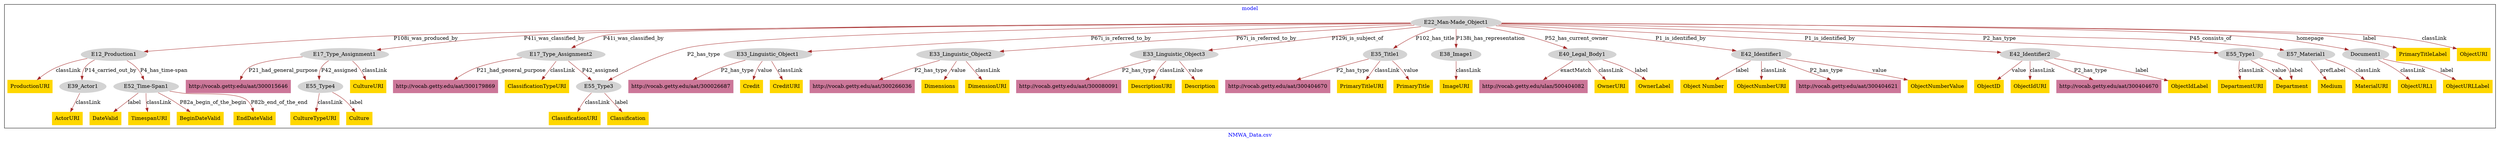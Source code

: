 digraph n0 {
fontcolor="blue"
remincross="true"
label="NMWA_Data.csv"
subgraph cluster {
label="model"
n2[style="filled",color="white",fillcolor="lightgray",label="E12_Production1"];
n3[style="filled",color="white",fillcolor="lightgray",label="E39_Actor1"];
n4[style="filled",color="white",fillcolor="lightgray",label="E52_Time-Span1"];
n5[style="filled",color="white",fillcolor="lightgray",label="E17_Type_Assignment1"];
n6[style="filled",color="white",fillcolor="lightgray",label="E55_Type4"];
n7[style="filled",color="white",fillcolor="lightgray",label="E17_Type_Assignment2"];
n8[style="filled",color="white",fillcolor="lightgray",label="E55_Type3"];
n9[style="filled",color="white",fillcolor="lightgray",label="E22_Man-Made_Object1"];
n10[style="filled",color="white",fillcolor="lightgray",label="E33_Linguistic_Object1"];
n11[style="filled",color="white",fillcolor="lightgray",label="E33_Linguistic_Object2"];
n12[style="filled",color="white",fillcolor="lightgray",label="E33_Linguistic_Object3"];
n13[style="filled",color="white",fillcolor="lightgray",label="E35_Title1"];
n14[style="filled",color="white",fillcolor="lightgray",label="E38_Image1"];
n15[style="filled",color="white",fillcolor="lightgray",label="E40_Legal_Body1"];
n16[style="filled",color="white",fillcolor="lightgray",label="E42_Identifier1"];
n17[style="filled",color="white",fillcolor="lightgray",label="E42_Identifier2"];
n18[style="filled",color="white",fillcolor="lightgray",label="E55_Type1"];
n19[style="filled",color="white",fillcolor="lightgray",label="E57_Material1"];
n20[style="filled",color="white",fillcolor="lightgray",label="Document1"];
n21[shape="plaintext",style="filled",fillcolor="gold",label="EndDateValid"];
n22[shape="plaintext",style="filled",fillcolor="gold",label="Department"];
n23[shape="plaintext",style="filled",fillcolor="gold",label="Classification"];
n24[shape="plaintext",style="filled",fillcolor="gold",label="Culture"];
n25[shape="plaintext",style="filled",fillcolor="gold",label="DateValid"];
n26[shape="plaintext",style="filled",fillcolor="gold",label="ObjectNumberValue"];
n27[shape="plaintext",style="filled",fillcolor="gold",label="TimespanURI"];
n28[shape="plaintext",style="filled",fillcolor="gold",label="Object Number"];
n29[shape="plaintext",style="filled",fillcolor="gold",label="ClassificationURI"];
n30[shape="plaintext",style="filled",fillcolor="gold",label="Credit"];
n31[shape="plaintext",style="filled",fillcolor="gold",label="BeginDateValid"];
n32[shape="plaintext",style="filled",fillcolor="gold",label="CreditURI"];
n33[shape="plaintext",style="filled",fillcolor="gold",label="OwnerURI"];
n34[shape="plaintext",style="filled",fillcolor="gold",label="CultureURI"];
n35[shape="plaintext",style="filled",fillcolor="gold",label="ClassificationTypeURI"];
n36[shape="plaintext",style="filled",fillcolor="gold",label="ObjectIdLabel"];
n37[shape="plaintext",style="filled",fillcolor="gold",label="DescriptionURI"];
n38[shape="plaintext",style="filled",fillcolor="gold",label="ImageURI"];
n39[shape="plaintext",style="filled",fillcolor="gold",label="Dimensions"];
n40[shape="plaintext",style="filled",fillcolor="gold",label="MaterialURI"];
n41[shape="plaintext",style="filled",fillcolor="gold",label="Description"];
n42[shape="plaintext",style="filled",fillcolor="gold",label="Medium"];
n43[shape="plaintext",style="filled",fillcolor="gold",label="OwnerLabel"];
n44[shape="plaintext",style="filled",fillcolor="gold",label="PrimaryTitleURI"];
n45[shape="plaintext",style="filled",fillcolor="gold",label="ObjectNumberURI"];
n46[shape="plaintext",style="filled",fillcolor="gold",label="PrimaryTitleLabel"];
n47[shape="plaintext",style="filled",fillcolor="gold",label="CultureTypeURI"];
n48[shape="plaintext",style="filled",fillcolor="gold",label="ObjectURI"];
n49[shape="plaintext",style="filled",fillcolor="gold",label="ObjectID"];
n50[shape="plaintext",style="filled",fillcolor="gold",label="ActorURI"];
n51[shape="plaintext",style="filled",fillcolor="gold",label="ObjectURLLabel"];
n52[shape="plaintext",style="filled",fillcolor="gold",label="DimensionURI"];
n53[shape="plaintext",style="filled",fillcolor="gold",label="ObjectIdURI"];
n54[shape="plaintext",style="filled",fillcolor="gold",label="ProductionURI"];
n55[shape="plaintext",style="filled",fillcolor="gold",label="PrimaryTitle"];
n56[shape="plaintext",style="filled",fillcolor="gold",label="ObjectURL1"];
n57[shape="plaintext",style="filled",fillcolor="gold",label="DepartmentURI"];
n58[shape="plaintext",style="filled",fillcolor="#CC7799",label="http://vocab.getty.edu/ulan/500404082"];
n59[shape="plaintext",style="filled",fillcolor="#CC7799",label="http://vocab.getty.edu/aat/300026687"];
n60[shape="plaintext",style="filled",fillcolor="#CC7799",label="http://vocab.getty.edu/aat/300179869"];
n61[shape="plaintext",style="filled",fillcolor="#CC7799",label="http://vocab.getty.edu/aat/300404670"];
n62[shape="plaintext",style="filled",fillcolor="#CC7799",label="http://vocab.getty.edu/aat/300080091"];
n63[shape="plaintext",style="filled",fillcolor="#CC7799",label="http://vocab.getty.edu/aat/300015646"];
n64[shape="plaintext",style="filled",fillcolor="#CC7799",label="http://vocab.getty.edu/aat/300266036"];
n65[shape="plaintext",style="filled",fillcolor="#CC7799",label="http://vocab.getty.edu/aat/300404621"];
n66[shape="plaintext",style="filled",fillcolor="#CC7799",label="http://vocab.getty.edu/aat/300404670"];
}
n2 -> n3[color="brown",fontcolor="black",label="P14_carried_out_by"]
n2 -> n4[color="brown",fontcolor="black",label="P4_has_time-span"]
n5 -> n6[color="brown",fontcolor="black",label="P42_assigned"]
n7 -> n8[color="brown",fontcolor="black",label="P42_assigned"]
n9 -> n2[color="brown",fontcolor="black",label="P108i_was_produced_by"]
n9 -> n5[color="brown",fontcolor="black",label="P41i_was_classified_by"]
n9 -> n7[color="brown",fontcolor="black",label="P41i_was_classified_by"]
n9 -> n10[color="brown",fontcolor="black",label="P67i_is_referred_to_by"]
n9 -> n11[color="brown",fontcolor="black",label="P67i_is_referred_to_by"]
n9 -> n12[color="brown",fontcolor="black",label="P129i_is_subject_of"]
n9 -> n13[color="brown",fontcolor="black",label="P102_has_title"]
n9 -> n14[color="brown",fontcolor="black",label="P138i_has_representation"]
n9 -> n15[color="brown",fontcolor="black",label="P52_has_current_owner"]
n9 -> n16[color="brown",fontcolor="black",label="P1_is_identified_by"]
n9 -> n17[color="brown",fontcolor="black",label="P1_is_identified_by"]
n9 -> n18[color="brown",fontcolor="black",label="P2_has_type"]
n9 -> n19[color="brown",fontcolor="black",label="P45_consists_of"]
n9 -> n20[color="brown",fontcolor="black",label="homepage"]
n4 -> n21[color="brown",fontcolor="black",label="P82b_end_of_the_end"]
n18 -> n22[color="brown",fontcolor="black",label="value"]
n8 -> n23[color="brown",fontcolor="black",label="label"]
n6 -> n24[color="brown",fontcolor="black",label="label"]
n4 -> n25[color="brown",fontcolor="black",label="label"]
n16 -> n26[color="brown",fontcolor="black",label="value"]
n4 -> n27[color="brown",fontcolor="black",label="classLink"]
n16 -> n28[color="brown",fontcolor="black",label="label"]
n8 -> n29[color="brown",fontcolor="black",label="classLink"]
n10 -> n30[color="brown",fontcolor="black",label="value"]
n4 -> n31[color="brown",fontcolor="black",label="P82a_begin_of_the_begin"]
n10 -> n32[color="brown",fontcolor="black",label="classLink"]
n15 -> n33[color="brown",fontcolor="black",label="classLink"]
n5 -> n34[color="brown",fontcolor="black",label="classLink"]
n7 -> n35[color="brown",fontcolor="black",label="classLink"]
n17 -> n36[color="brown",fontcolor="black",label="label"]
n12 -> n37[color="brown",fontcolor="black",label="classLink"]
n14 -> n38[color="brown",fontcolor="black",label="classLink"]
n11 -> n39[color="brown",fontcolor="black",label="value"]
n19 -> n40[color="brown",fontcolor="black",label="classLink"]
n12 -> n41[color="brown",fontcolor="black",label="value"]
n19 -> n42[color="brown",fontcolor="black",label="prefLabel"]
n15 -> n43[color="brown",fontcolor="black",label="label"]
n13 -> n44[color="brown",fontcolor="black",label="classLink"]
n16 -> n45[color="brown",fontcolor="black",label="classLink"]
n9 -> n46[color="brown",fontcolor="black",label="label"]
n6 -> n47[color="brown",fontcolor="black",label="classLink"]
n9 -> n48[color="brown",fontcolor="black",label="classLink"]
n17 -> n49[color="brown",fontcolor="black",label="value"]
n3 -> n50[color="brown",fontcolor="black",label="classLink"]
n20 -> n51[color="brown",fontcolor="black",label="label"]
n11 -> n52[color="brown",fontcolor="black",label="classLink"]
n17 -> n53[color="brown",fontcolor="black",label="classLink"]
n2 -> n54[color="brown",fontcolor="black",label="classLink"]
n13 -> n55[color="brown",fontcolor="black",label="value"]
n20 -> n56[color="brown",fontcolor="black",label="classLink"]
n18 -> n57[color="brown",fontcolor="black",label="classLink"]
n15 -> n58[color="brown",fontcolor="black",label="exactMatch"]
n18 -> n22[color="brown",fontcolor="black",label="label"]
n10 -> n59[color="brown",fontcolor="black",label="P2_has_type"]
n7 -> n60[color="brown",fontcolor="black",label="P21_had_general_purpose"]
n13 -> n61[color="brown",fontcolor="black",label="P2_has_type"]
n12 -> n62[color="brown",fontcolor="black",label="P2_has_type"]
n5 -> n63[color="brown",fontcolor="black",label="P21_had_general_purpose"]
n9 -> n8[color="brown",fontcolor="black",label="P2_has_type"]
n11 -> n64[color="brown",fontcolor="black",label="P2_has_type"]
n16 -> n65[color="brown",fontcolor="black",label="P2_has_type"]
n17 -> n66[color="brown",fontcolor="black",label="P2_has_type"]
}
